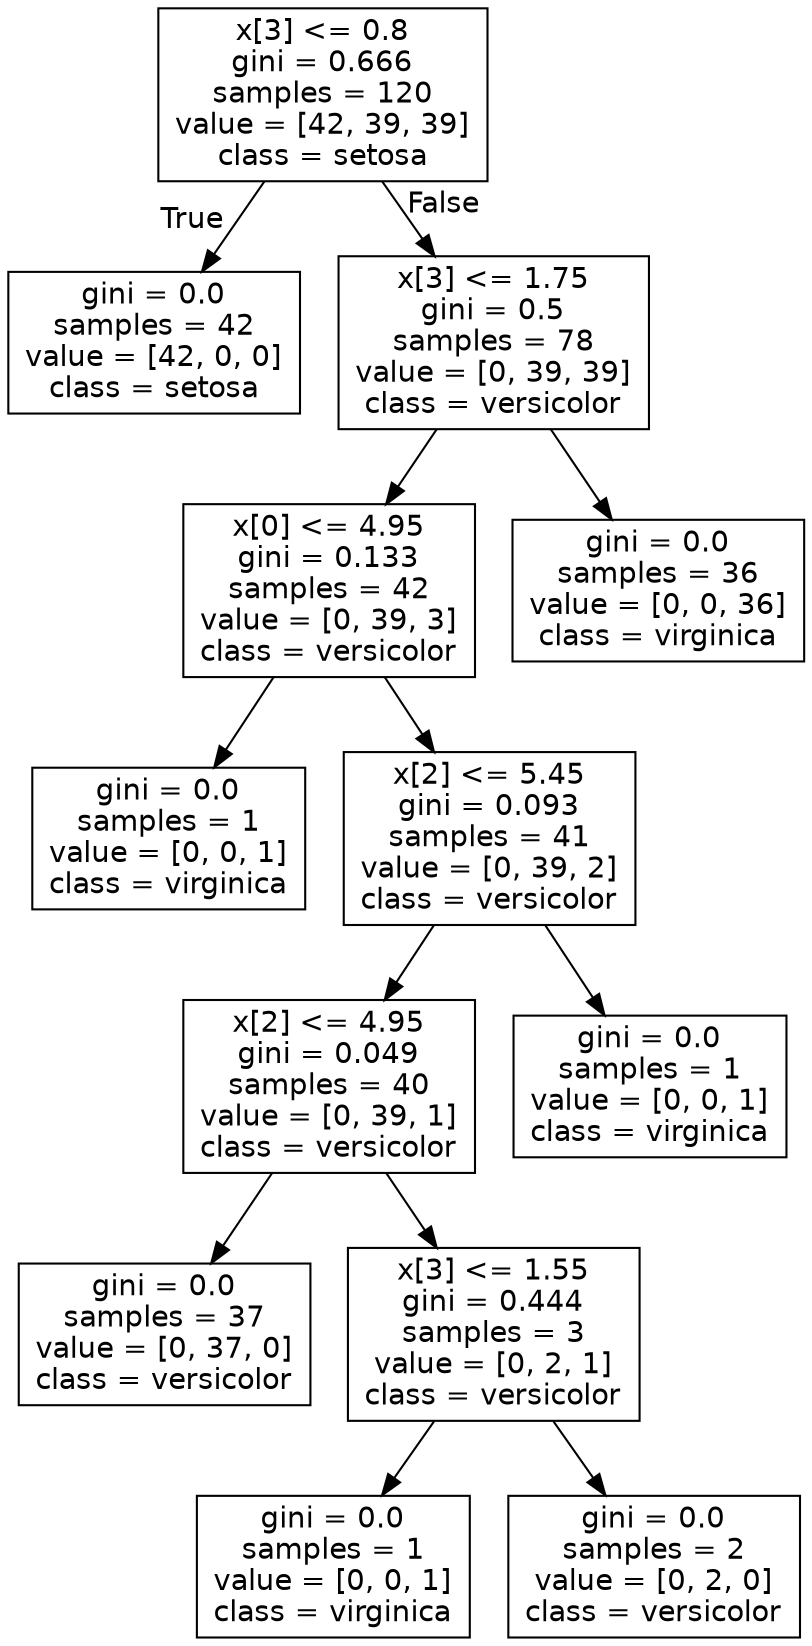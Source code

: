 digraph Tree {
node [shape=box, fontname="helvetica"] ;
edge [fontname="helvetica"] ;
0 [label="x[3] <= 0.8\ngini = 0.666\nsamples = 120\nvalue = [42, 39, 39]\nclass = setosa"] ;
1 [label="gini = 0.0\nsamples = 42\nvalue = [42, 0, 0]\nclass = setosa"] ;
0 -> 1 [labeldistance=2.5, labelangle=45, headlabel="True"] ;
2 [label="x[3] <= 1.75\ngini = 0.5\nsamples = 78\nvalue = [0, 39, 39]\nclass = versicolor"] ;
0 -> 2 [labeldistance=2.5, labelangle=-45, headlabel="False"] ;
3 [label="x[0] <= 4.95\ngini = 0.133\nsamples = 42\nvalue = [0, 39, 3]\nclass = versicolor"] ;
2 -> 3 ;
4 [label="gini = 0.0\nsamples = 1\nvalue = [0, 0, 1]\nclass = virginica"] ;
3 -> 4 ;
5 [label="x[2] <= 5.45\ngini = 0.093\nsamples = 41\nvalue = [0, 39, 2]\nclass = versicolor"] ;
3 -> 5 ;
6 [label="x[2] <= 4.95\ngini = 0.049\nsamples = 40\nvalue = [0, 39, 1]\nclass = versicolor"] ;
5 -> 6 ;
7 [label="gini = 0.0\nsamples = 37\nvalue = [0, 37, 0]\nclass = versicolor"] ;
6 -> 7 ;
8 [label="x[3] <= 1.55\ngini = 0.444\nsamples = 3\nvalue = [0, 2, 1]\nclass = versicolor"] ;
6 -> 8 ;
9 [label="gini = 0.0\nsamples = 1\nvalue = [0, 0, 1]\nclass = virginica"] ;
8 -> 9 ;
10 [label="gini = 0.0\nsamples = 2\nvalue = [0, 2, 0]\nclass = versicolor"] ;
8 -> 10 ;
11 [label="gini = 0.0\nsamples = 1\nvalue = [0, 0, 1]\nclass = virginica"] ;
5 -> 11 ;
12 [label="gini = 0.0\nsamples = 36\nvalue = [0, 0, 36]\nclass = virginica"] ;
2 -> 12 ;
}